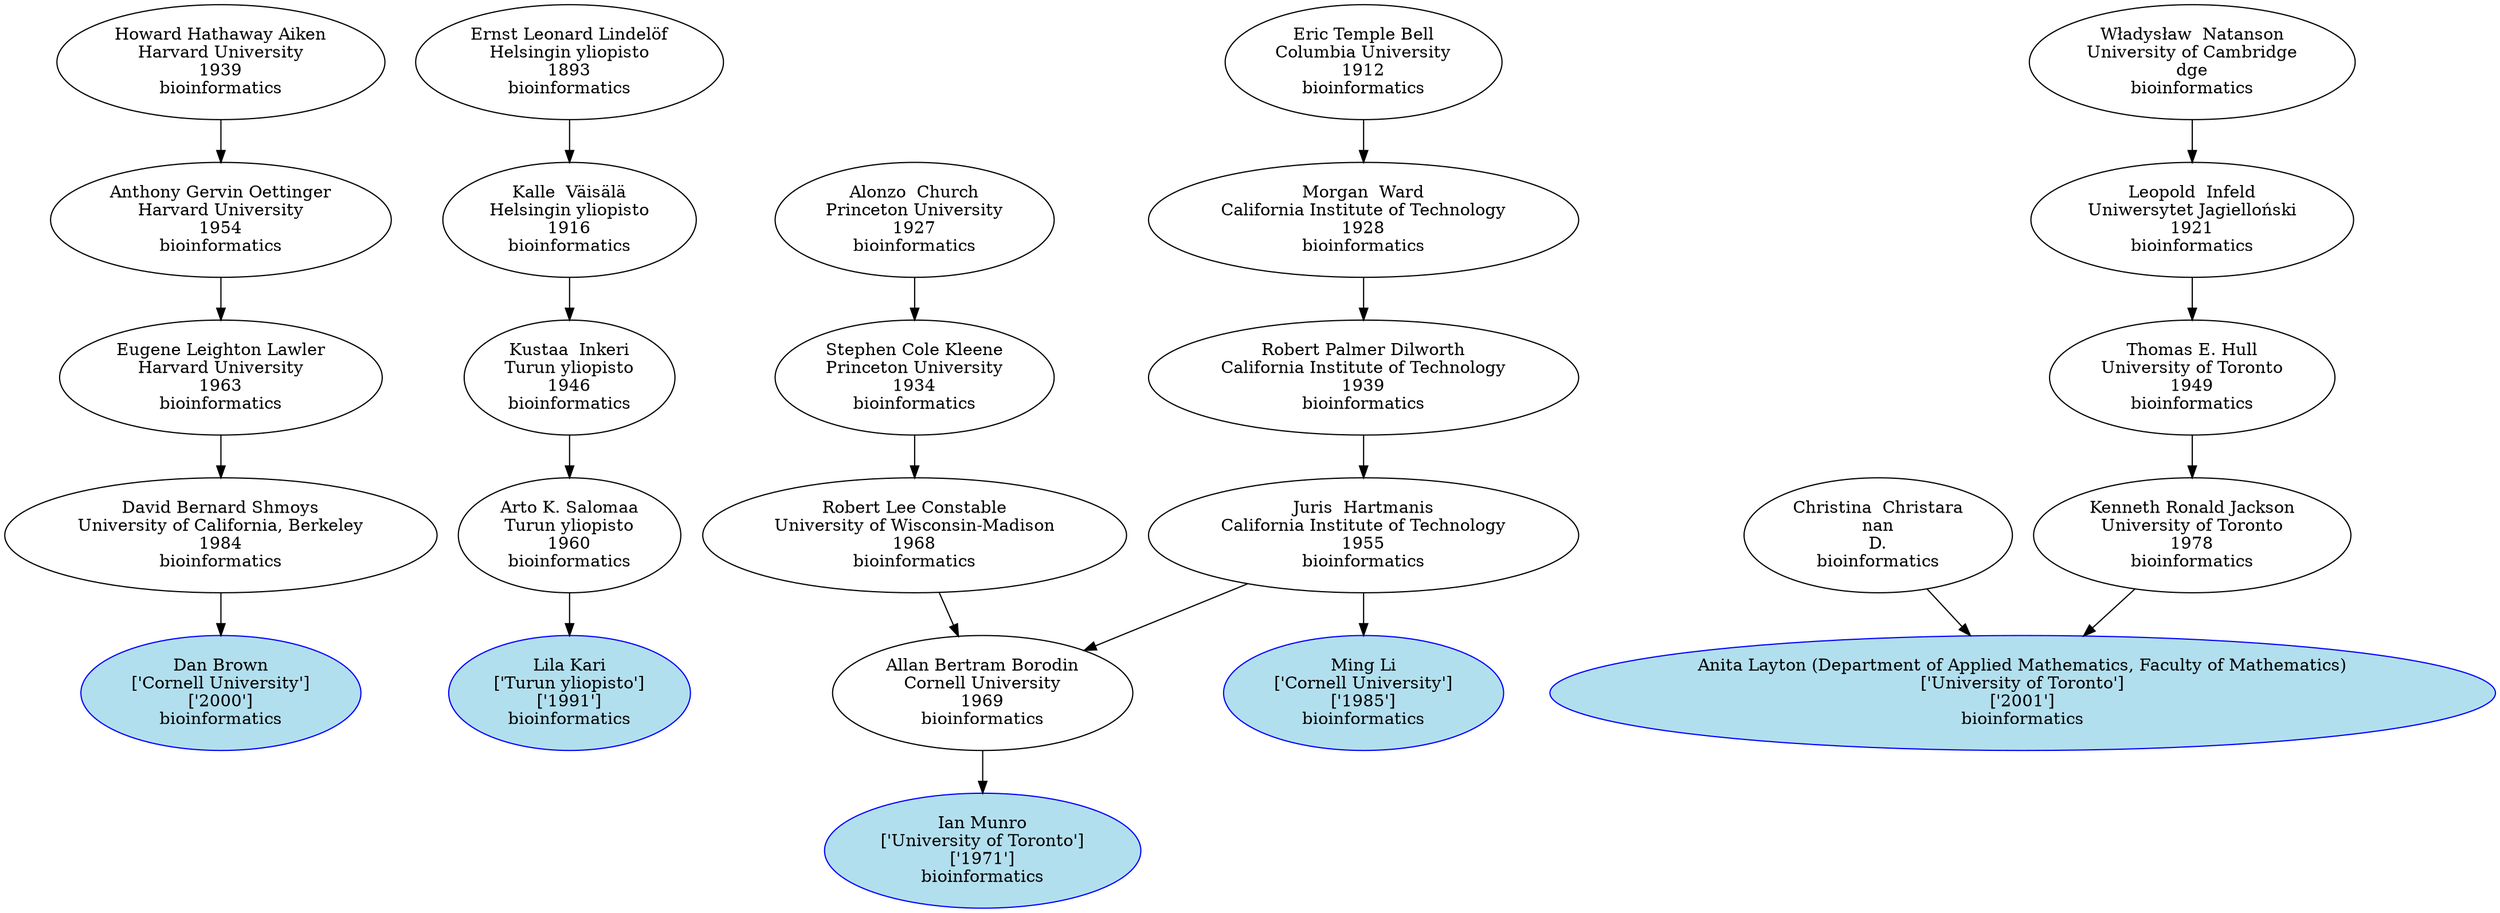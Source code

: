 digraph "Academic Genealogy for bioinformatics" {
	45379 [label="​Dan Brown
['Cornell University']
['2000']
bioinformatics" color=blue fillcolor=lightblue2 style=filled]
	20521 [label="Lila Kari
['Turun yliopisto']
['1991']
bioinformatics" color=blue fillcolor=lightblue2 style=filled]
	94793 [label="Ming Li
['Cornell University']
['1985']
bioinformatics" color=blue fillcolor=lightblue2 style=filled]
	65036 [label="Ian Munro
['University of Toronto']
['1971']
bioinformatics" color=blue fillcolor=lightblue2 style=filled]
	65049 [label="Anita Layton (Department of Applied Mathematics, Faculty of Mathematics)
['University of Toronto']
['2001']
bioinformatics" color=blue fillcolor=lightblue2 style=filled]
	36705 [label="David Bernard Shmoys
University of California, Berkeley
1984
bioinformatics"]
	20493 [label="Arto K. Salomaa
Turun yliopisto
1960
bioinformatics"]
	10404 [label="Juris  Hartmanis
California Institute of Technology
1955
bioinformatics"]
	42043 [label="Allan Bertram Borodin
Cornell University
1969
bioinformatics"]
	65023 [label="Christina  Christara
nan
D.
bioinformatics"]
	59043 [label="Kenneth Ronald Jackson
University of Toronto
1978
bioinformatics"]
	25276 [label="Eugene Leighton Lawler
Harvard University
1963
bioinformatics"]
	20538 [label="Kustaa  Inkeri
Turun yliopisto
1946
bioinformatics"]
	10395 [label="Robert Palmer Dilworth
California Institute of Technology
1939
bioinformatics"]
	9041 [label="Robert Lee Constable
University of Wisconsin-Madison
1968
bioinformatics"]
	17245 [label="Thomas E. Hull
University of Toronto
1949
bioinformatics"]
	13305 [label="Anthony Gervin Oettinger
Harvard University
1954
bioinformatics"]
	19460 [label="Kalle  Väisälä
Helsingin yliopisto
1916
bioinformatics"]
	10385 [label="Morgan  Ward
California Institute of Technology
1928
bioinformatics"]
	8012 [label="Stephen Cole Kleene
Princeton University
1934
bioinformatics"]
	16268 [label="Leopold  Infeld
Uniwersytet Jagielloński
1921
bioinformatics"]
	18953 [label="Howard Hathaway Aiken
Harvard University
1939
bioinformatics"]
	782 [label="Ernst Leonard Lindelöf
Helsingin yliopisto
1893
bioinformatics"]
	7868 [label="Eric Temple Bell
Columbia University
1912
bioinformatics"]
	8011 [label="Alonzo  Church
Princeton University
1927
bioinformatics"]
	106278 [label="Władysław  Natanson
University of Cambridge
dge
bioinformatics"]
	36705 -> 45379
	20493 -> 20521
	10404 -> 94793
	42043 -> 65036
	65023 -> 65049
	59043 -> 65049
	25276 -> 36705
	20538 -> 20493
	10395 -> 10404
	9041 -> 42043
	10404 -> 42043
	17245 -> 59043
	13305 -> 25276
	19460 -> 20538
	10385 -> 10395
	8012 -> 9041
	16268 -> 17245
	18953 -> 13305
	782 -> 19460
	7868 -> 10385
	8011 -> 8012
	106278 -> 16268
}
